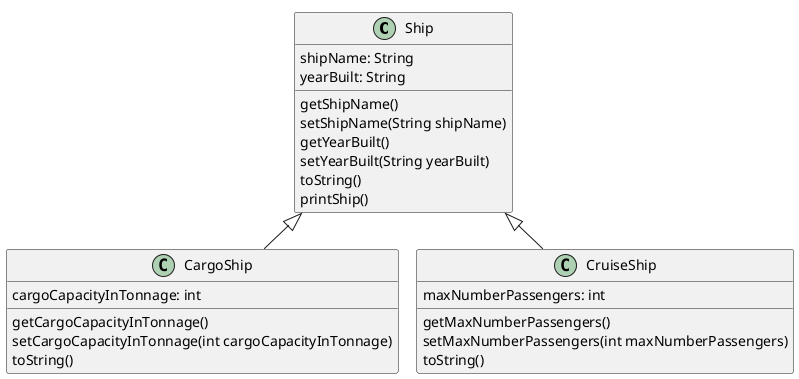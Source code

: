 @startuml
!pragma layout smetana

class Ship
{
    shipName: String
    yearBuilt: String

    getShipName()
    setShipName(String shipName)
    getYearBuilt()
    setYearBuilt(String yearBuilt)
    toString()
    printShip()

}

class CargoShip
{
    cargoCapacityInTonnage: int

    getCargoCapacityInTonnage()
    setCargoCapacityInTonnage(int cargoCapacityInTonnage)
    toString()
}
Ship <|-- CargoShip

class CruiseShip
{
    maxNumberPassengers: int

    getMaxNumberPassengers()
    setMaxNumberPassengers(int maxNumberPassengers)
    toString()
}
Ship <|-- CruiseShip
@enduml